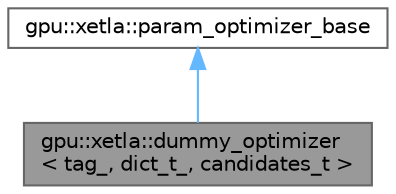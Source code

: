 digraph "gpu::xetla::dummy_optimizer&lt; tag_, dict_t_, candidates_t &gt;"
{
 // LATEX_PDF_SIZE
  bgcolor="transparent";
  edge [fontname=Helvetica,fontsize=10,labelfontname=Helvetica,labelfontsize=10];
  node [fontname=Helvetica,fontsize=10,shape=box,height=0.2,width=0.4];
  Node1 [id="Node000001",label="gpu::xetla::dummy_optimizer\l\< tag_, dict_t_, candidates_t \>",height=0.2,width=0.4,color="gray40", fillcolor="grey60", style="filled", fontcolor="black",tooltip=" "];
  Node2 -> Node1 [id="edge1_Node000001_Node000002",dir="back",color="steelblue1",style="solid",tooltip=" "];
  Node2 [id="Node000002",label="gpu::xetla::param_optimizer_base",height=0.2,width=0.4,color="gray40", fillcolor="white", style="filled",URL="$structgpu_1_1xetla_1_1param__optimizer__base.html",tooltip=" "];
}
